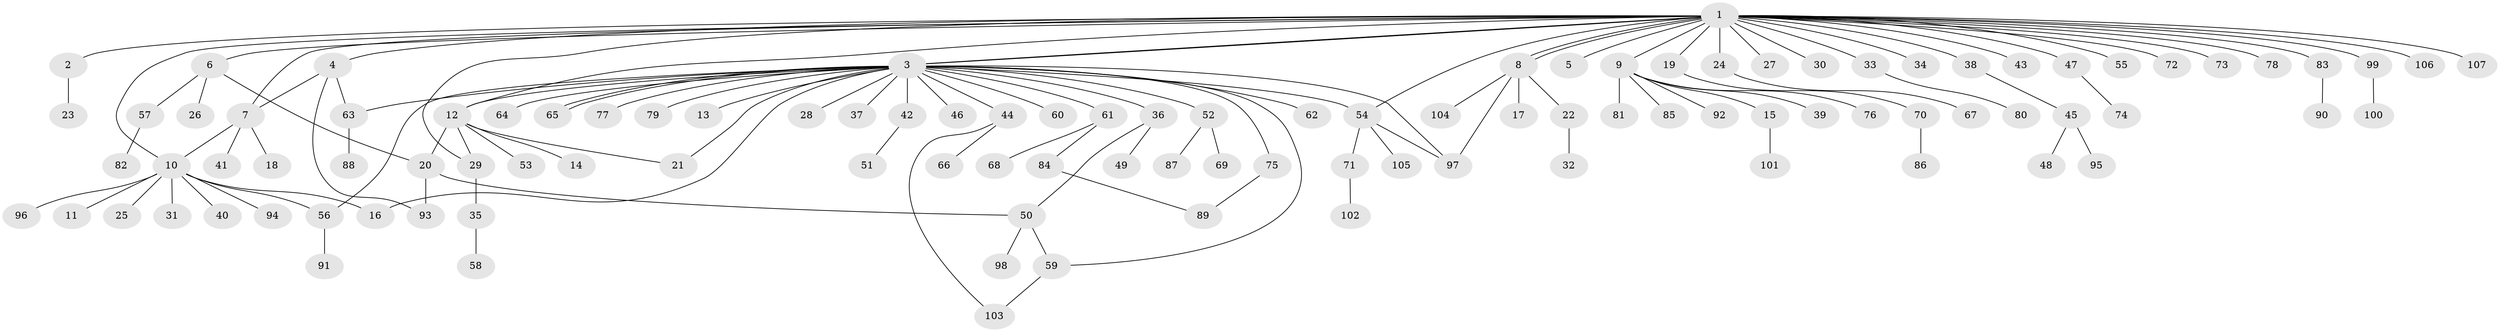 // Generated by graph-tools (version 1.1) at 2025/48/03/09/25 04:48:01]
// undirected, 107 vertices, 126 edges
graph export_dot {
graph [start="1"]
  node [color=gray90,style=filled];
  1;
  2;
  3;
  4;
  5;
  6;
  7;
  8;
  9;
  10;
  11;
  12;
  13;
  14;
  15;
  16;
  17;
  18;
  19;
  20;
  21;
  22;
  23;
  24;
  25;
  26;
  27;
  28;
  29;
  30;
  31;
  32;
  33;
  34;
  35;
  36;
  37;
  38;
  39;
  40;
  41;
  42;
  43;
  44;
  45;
  46;
  47;
  48;
  49;
  50;
  51;
  52;
  53;
  54;
  55;
  56;
  57;
  58;
  59;
  60;
  61;
  62;
  63;
  64;
  65;
  66;
  67;
  68;
  69;
  70;
  71;
  72;
  73;
  74;
  75;
  76;
  77;
  78;
  79;
  80;
  81;
  82;
  83;
  84;
  85;
  86;
  87;
  88;
  89;
  90;
  91;
  92;
  93;
  94;
  95;
  96;
  97;
  98;
  99;
  100;
  101;
  102;
  103;
  104;
  105;
  106;
  107;
  1 -- 2;
  1 -- 3;
  1 -- 3;
  1 -- 4;
  1 -- 5;
  1 -- 6;
  1 -- 7;
  1 -- 8;
  1 -- 8;
  1 -- 9;
  1 -- 10;
  1 -- 12;
  1 -- 19;
  1 -- 24;
  1 -- 27;
  1 -- 29;
  1 -- 30;
  1 -- 33;
  1 -- 34;
  1 -- 38;
  1 -- 43;
  1 -- 47;
  1 -- 54;
  1 -- 55;
  1 -- 72;
  1 -- 73;
  1 -- 78;
  1 -- 83;
  1 -- 99;
  1 -- 106;
  1 -- 107;
  2 -- 23;
  3 -- 12;
  3 -- 13;
  3 -- 16;
  3 -- 21;
  3 -- 28;
  3 -- 36;
  3 -- 37;
  3 -- 42;
  3 -- 44;
  3 -- 46;
  3 -- 52;
  3 -- 54;
  3 -- 56;
  3 -- 59;
  3 -- 60;
  3 -- 61;
  3 -- 62;
  3 -- 63;
  3 -- 64;
  3 -- 65;
  3 -- 65;
  3 -- 75;
  3 -- 77;
  3 -- 79;
  3 -- 97;
  4 -- 7;
  4 -- 63;
  4 -- 93;
  6 -- 20;
  6 -- 26;
  6 -- 57;
  7 -- 10;
  7 -- 18;
  7 -- 41;
  8 -- 17;
  8 -- 22;
  8 -- 97;
  8 -- 104;
  9 -- 15;
  9 -- 39;
  9 -- 76;
  9 -- 81;
  9 -- 85;
  9 -- 92;
  10 -- 11;
  10 -- 16;
  10 -- 25;
  10 -- 31;
  10 -- 40;
  10 -- 56;
  10 -- 94;
  10 -- 96;
  12 -- 14;
  12 -- 20;
  12 -- 21;
  12 -- 29;
  12 -- 53;
  15 -- 101;
  19 -- 70;
  20 -- 50;
  20 -- 93;
  22 -- 32;
  24 -- 67;
  29 -- 35;
  33 -- 80;
  35 -- 58;
  36 -- 49;
  36 -- 50;
  38 -- 45;
  42 -- 51;
  44 -- 66;
  44 -- 103;
  45 -- 48;
  45 -- 95;
  47 -- 74;
  50 -- 59;
  50 -- 98;
  52 -- 69;
  52 -- 87;
  54 -- 71;
  54 -- 97;
  54 -- 105;
  56 -- 91;
  57 -- 82;
  59 -- 103;
  61 -- 68;
  61 -- 84;
  63 -- 88;
  70 -- 86;
  71 -- 102;
  75 -- 89;
  83 -- 90;
  84 -- 89;
  99 -- 100;
}

